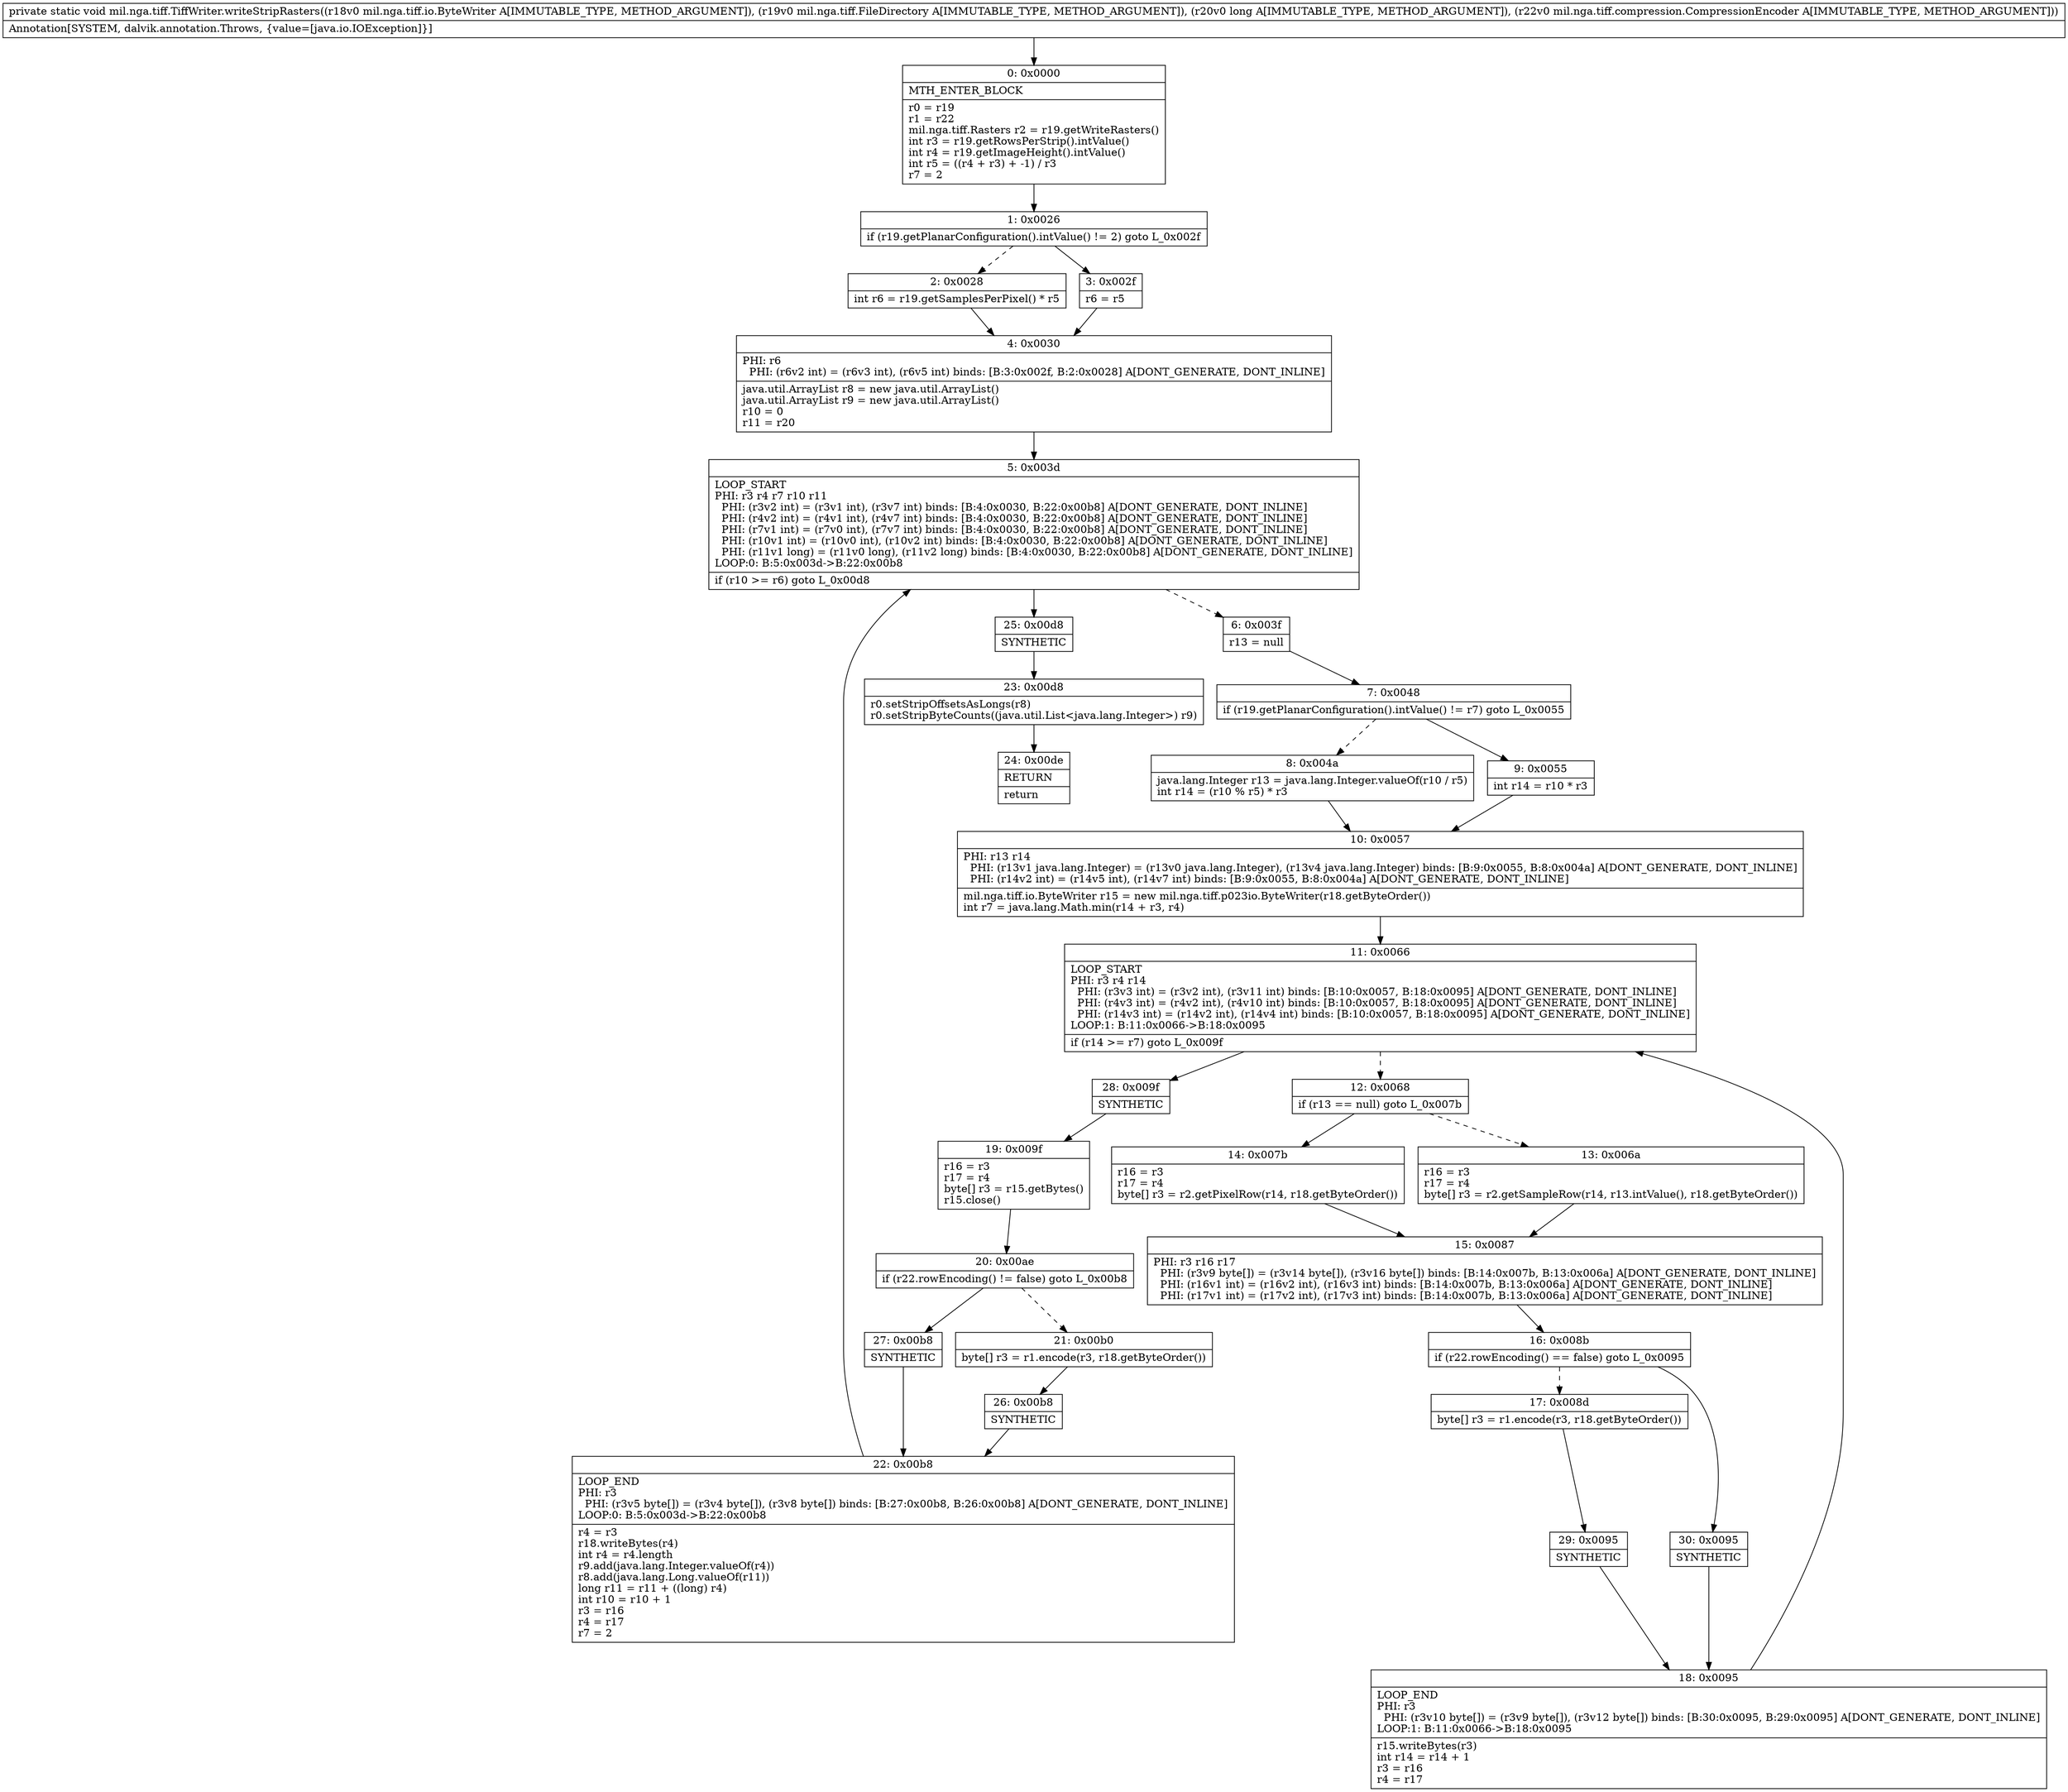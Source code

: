 digraph "CFG formil.nga.tiff.TiffWriter.writeStripRasters(Lmil\/nga\/tiff\/io\/ByteWriter;Lmil\/nga\/tiff\/FileDirectory;JLmil\/nga\/tiff\/compression\/CompressionEncoder;)V" {
Node_0 [shape=record,label="{0\:\ 0x0000|MTH_ENTER_BLOCK\l|r0 = r19\lr1 = r22\lmil.nga.tiff.Rasters r2 = r19.getWriteRasters()\lint r3 = r19.getRowsPerStrip().intValue()\lint r4 = r19.getImageHeight().intValue()\lint r5 = ((r4 + r3) + \-1) \/ r3\lr7 = 2\l}"];
Node_1 [shape=record,label="{1\:\ 0x0026|if (r19.getPlanarConfiguration().intValue() != 2) goto L_0x002f\l}"];
Node_2 [shape=record,label="{2\:\ 0x0028|int r6 = r19.getSamplesPerPixel() * r5\l}"];
Node_3 [shape=record,label="{3\:\ 0x002f|r6 = r5\l}"];
Node_4 [shape=record,label="{4\:\ 0x0030|PHI: r6 \l  PHI: (r6v2 int) = (r6v3 int), (r6v5 int) binds: [B:3:0x002f, B:2:0x0028] A[DONT_GENERATE, DONT_INLINE]\l|java.util.ArrayList r8 = new java.util.ArrayList()\ljava.util.ArrayList r9 = new java.util.ArrayList()\lr10 = 0\lr11 = r20\l}"];
Node_5 [shape=record,label="{5\:\ 0x003d|LOOP_START\lPHI: r3 r4 r7 r10 r11 \l  PHI: (r3v2 int) = (r3v1 int), (r3v7 int) binds: [B:4:0x0030, B:22:0x00b8] A[DONT_GENERATE, DONT_INLINE]\l  PHI: (r4v2 int) = (r4v1 int), (r4v7 int) binds: [B:4:0x0030, B:22:0x00b8] A[DONT_GENERATE, DONT_INLINE]\l  PHI: (r7v1 int) = (r7v0 int), (r7v7 int) binds: [B:4:0x0030, B:22:0x00b8] A[DONT_GENERATE, DONT_INLINE]\l  PHI: (r10v1 int) = (r10v0 int), (r10v2 int) binds: [B:4:0x0030, B:22:0x00b8] A[DONT_GENERATE, DONT_INLINE]\l  PHI: (r11v1 long) = (r11v0 long), (r11v2 long) binds: [B:4:0x0030, B:22:0x00b8] A[DONT_GENERATE, DONT_INLINE]\lLOOP:0: B:5:0x003d\-\>B:22:0x00b8\l|if (r10 \>= r6) goto L_0x00d8\l}"];
Node_6 [shape=record,label="{6\:\ 0x003f|r13 = null\l}"];
Node_7 [shape=record,label="{7\:\ 0x0048|if (r19.getPlanarConfiguration().intValue() != r7) goto L_0x0055\l}"];
Node_8 [shape=record,label="{8\:\ 0x004a|java.lang.Integer r13 = java.lang.Integer.valueOf(r10 \/ r5)\lint r14 = (r10 % r5) * r3\l}"];
Node_9 [shape=record,label="{9\:\ 0x0055|int r14 = r10 * r3\l}"];
Node_10 [shape=record,label="{10\:\ 0x0057|PHI: r13 r14 \l  PHI: (r13v1 java.lang.Integer) = (r13v0 java.lang.Integer), (r13v4 java.lang.Integer) binds: [B:9:0x0055, B:8:0x004a] A[DONT_GENERATE, DONT_INLINE]\l  PHI: (r14v2 int) = (r14v5 int), (r14v7 int) binds: [B:9:0x0055, B:8:0x004a] A[DONT_GENERATE, DONT_INLINE]\l|mil.nga.tiff.io.ByteWriter r15 = new mil.nga.tiff.p023io.ByteWriter(r18.getByteOrder())\lint r7 = java.lang.Math.min(r14 + r3, r4)\l}"];
Node_11 [shape=record,label="{11\:\ 0x0066|LOOP_START\lPHI: r3 r4 r14 \l  PHI: (r3v3 int) = (r3v2 int), (r3v11 int) binds: [B:10:0x0057, B:18:0x0095] A[DONT_GENERATE, DONT_INLINE]\l  PHI: (r4v3 int) = (r4v2 int), (r4v10 int) binds: [B:10:0x0057, B:18:0x0095] A[DONT_GENERATE, DONT_INLINE]\l  PHI: (r14v3 int) = (r14v2 int), (r14v4 int) binds: [B:10:0x0057, B:18:0x0095] A[DONT_GENERATE, DONT_INLINE]\lLOOP:1: B:11:0x0066\-\>B:18:0x0095\l|if (r14 \>= r7) goto L_0x009f\l}"];
Node_12 [shape=record,label="{12\:\ 0x0068|if (r13 == null) goto L_0x007b\l}"];
Node_13 [shape=record,label="{13\:\ 0x006a|r16 = r3\lr17 = r4\lbyte[] r3 = r2.getSampleRow(r14, r13.intValue(), r18.getByteOrder())\l}"];
Node_14 [shape=record,label="{14\:\ 0x007b|r16 = r3\lr17 = r4\lbyte[] r3 = r2.getPixelRow(r14, r18.getByteOrder())\l}"];
Node_15 [shape=record,label="{15\:\ 0x0087|PHI: r3 r16 r17 \l  PHI: (r3v9 byte[]) = (r3v14 byte[]), (r3v16 byte[]) binds: [B:14:0x007b, B:13:0x006a] A[DONT_GENERATE, DONT_INLINE]\l  PHI: (r16v1 int) = (r16v2 int), (r16v3 int) binds: [B:14:0x007b, B:13:0x006a] A[DONT_GENERATE, DONT_INLINE]\l  PHI: (r17v1 int) = (r17v2 int), (r17v3 int) binds: [B:14:0x007b, B:13:0x006a] A[DONT_GENERATE, DONT_INLINE]\l}"];
Node_16 [shape=record,label="{16\:\ 0x008b|if (r22.rowEncoding() == false) goto L_0x0095\l}"];
Node_17 [shape=record,label="{17\:\ 0x008d|byte[] r3 = r1.encode(r3, r18.getByteOrder())\l}"];
Node_18 [shape=record,label="{18\:\ 0x0095|LOOP_END\lPHI: r3 \l  PHI: (r3v10 byte[]) = (r3v9 byte[]), (r3v12 byte[]) binds: [B:30:0x0095, B:29:0x0095] A[DONT_GENERATE, DONT_INLINE]\lLOOP:1: B:11:0x0066\-\>B:18:0x0095\l|r15.writeBytes(r3)\lint r14 = r14 + 1\lr3 = r16\lr4 = r17\l}"];
Node_19 [shape=record,label="{19\:\ 0x009f|r16 = r3\lr17 = r4\lbyte[] r3 = r15.getBytes()\lr15.close()\l}"];
Node_20 [shape=record,label="{20\:\ 0x00ae|if (r22.rowEncoding() != false) goto L_0x00b8\l}"];
Node_21 [shape=record,label="{21\:\ 0x00b0|byte[] r3 = r1.encode(r3, r18.getByteOrder())\l}"];
Node_22 [shape=record,label="{22\:\ 0x00b8|LOOP_END\lPHI: r3 \l  PHI: (r3v5 byte[]) = (r3v4 byte[]), (r3v8 byte[]) binds: [B:27:0x00b8, B:26:0x00b8] A[DONT_GENERATE, DONT_INLINE]\lLOOP:0: B:5:0x003d\-\>B:22:0x00b8\l|r4 = r3\lr18.writeBytes(r4)\lint r4 = r4.length\lr9.add(java.lang.Integer.valueOf(r4))\lr8.add(java.lang.Long.valueOf(r11))\llong r11 = r11 + ((long) r4)\lint r10 = r10 + 1\lr3 = r16\lr4 = r17\lr7 = 2\l}"];
Node_23 [shape=record,label="{23\:\ 0x00d8|r0.setStripOffsetsAsLongs(r8)\lr0.setStripByteCounts((java.util.List\<java.lang.Integer\>) r9)\l}"];
Node_24 [shape=record,label="{24\:\ 0x00de|RETURN\l|return\l}"];
Node_25 [shape=record,label="{25\:\ 0x00d8|SYNTHETIC\l}"];
Node_26 [shape=record,label="{26\:\ 0x00b8|SYNTHETIC\l}"];
Node_27 [shape=record,label="{27\:\ 0x00b8|SYNTHETIC\l}"];
Node_28 [shape=record,label="{28\:\ 0x009f|SYNTHETIC\l}"];
Node_29 [shape=record,label="{29\:\ 0x0095|SYNTHETIC\l}"];
Node_30 [shape=record,label="{30\:\ 0x0095|SYNTHETIC\l}"];
MethodNode[shape=record,label="{private static void mil.nga.tiff.TiffWriter.writeStripRasters((r18v0 mil.nga.tiff.io.ByteWriter A[IMMUTABLE_TYPE, METHOD_ARGUMENT]), (r19v0 mil.nga.tiff.FileDirectory A[IMMUTABLE_TYPE, METHOD_ARGUMENT]), (r20v0 long A[IMMUTABLE_TYPE, METHOD_ARGUMENT]), (r22v0 mil.nga.tiff.compression.CompressionEncoder A[IMMUTABLE_TYPE, METHOD_ARGUMENT]))  | Annotation[SYSTEM, dalvik.annotation.Throws, \{value=[java.io.IOException]\}]\l}"];
MethodNode -> Node_0;
Node_0 -> Node_1;
Node_1 -> Node_2[style=dashed];
Node_1 -> Node_3;
Node_2 -> Node_4;
Node_3 -> Node_4;
Node_4 -> Node_5;
Node_5 -> Node_6[style=dashed];
Node_5 -> Node_25;
Node_6 -> Node_7;
Node_7 -> Node_8[style=dashed];
Node_7 -> Node_9;
Node_8 -> Node_10;
Node_9 -> Node_10;
Node_10 -> Node_11;
Node_11 -> Node_12[style=dashed];
Node_11 -> Node_28;
Node_12 -> Node_13[style=dashed];
Node_12 -> Node_14;
Node_13 -> Node_15;
Node_14 -> Node_15;
Node_15 -> Node_16;
Node_16 -> Node_17[style=dashed];
Node_16 -> Node_30;
Node_17 -> Node_29;
Node_18 -> Node_11;
Node_19 -> Node_20;
Node_20 -> Node_21[style=dashed];
Node_20 -> Node_27;
Node_21 -> Node_26;
Node_22 -> Node_5;
Node_23 -> Node_24;
Node_25 -> Node_23;
Node_26 -> Node_22;
Node_27 -> Node_22;
Node_28 -> Node_19;
Node_29 -> Node_18;
Node_30 -> Node_18;
}

